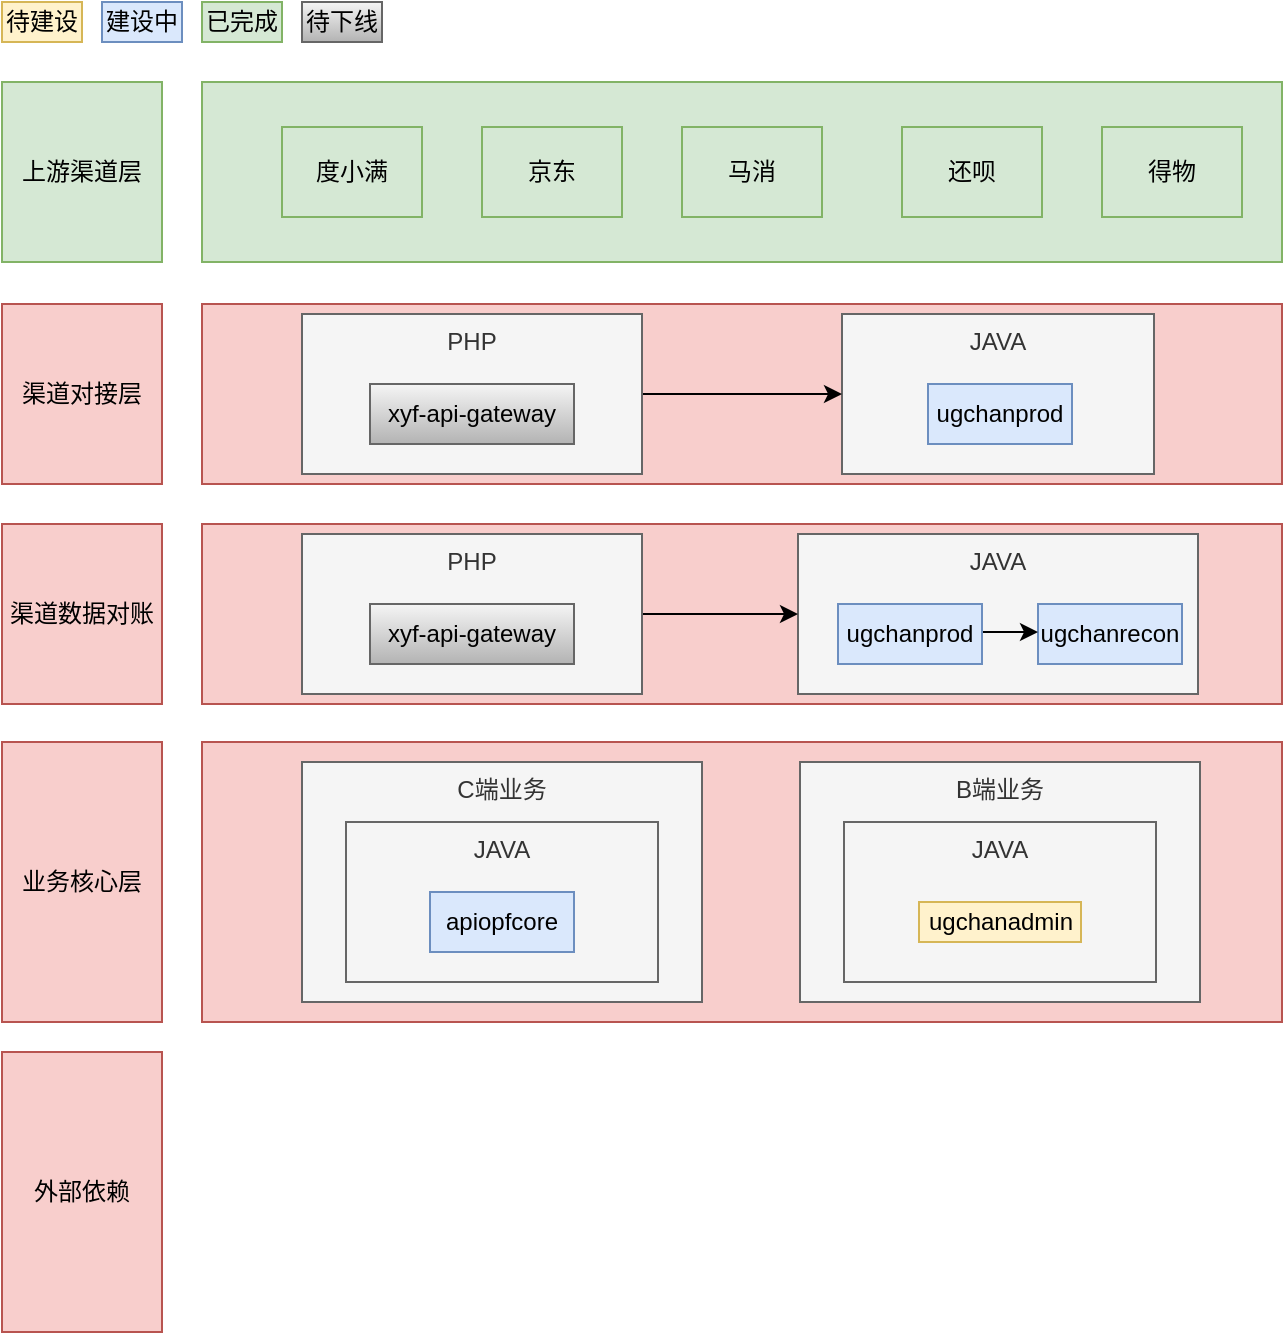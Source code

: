 <mxfile version="26.0.10">
  <diagram id="prtHgNgQTEPvFCAcTncT" name="Page-1">
    <mxGraphModel dx="983" dy="607" grid="1" gridSize="10" guides="1" tooltips="1" connect="1" arrows="1" fold="1" page="1" pageScale="1" pageWidth="827" pageHeight="1169" math="0" shadow="0">
      <root>
        <mxCell id="0" />
        <mxCell id="1" parent="0" />
        <mxCell id="XHcRj8FyIUyCIuukIsDU-2" value="上游渠道层" style="rounded=0;whiteSpace=wrap;html=1;labelBackgroundColor=none;fillColor=#d5e8d4;strokeColor=#82b366;" parent="1" vertex="1">
          <mxGeometry x="70" y="100" width="80" height="90" as="geometry" />
        </mxCell>
        <mxCell id="XHcRj8FyIUyCIuukIsDU-3" value="" style="rounded=0;whiteSpace=wrap;html=1;labelBackgroundColor=none;fillColor=#d5e8d4;strokeColor=#82b366;" parent="1" vertex="1">
          <mxGeometry x="170" y="100" width="540" height="90" as="geometry" />
        </mxCell>
        <mxCell id="XHcRj8FyIUyCIuukIsDU-4" value="度小满" style="rounded=0;whiteSpace=wrap;html=1;labelBackgroundColor=none;fillColor=#d5e8d4;strokeColor=#82b366;" parent="1" vertex="1">
          <mxGeometry x="210" y="122.5" width="70" height="45" as="geometry" />
        </mxCell>
        <mxCell id="XHcRj8FyIUyCIuukIsDU-5" value="京东" style="rounded=0;whiteSpace=wrap;html=1;labelBackgroundColor=none;fillColor=#d5e8d4;strokeColor=#82b366;" parent="1" vertex="1">
          <mxGeometry x="310" y="122.5" width="70" height="45" as="geometry" />
        </mxCell>
        <mxCell id="XHcRj8FyIUyCIuukIsDU-6" value="马消" style="rounded=0;whiteSpace=wrap;html=1;labelBackgroundColor=none;fillColor=#d5e8d4;strokeColor=#82b366;" parent="1" vertex="1">
          <mxGeometry x="410" y="122.5" width="70" height="45" as="geometry" />
        </mxCell>
        <mxCell id="XHcRj8FyIUyCIuukIsDU-7" value="还呗" style="rounded=0;whiteSpace=wrap;html=1;labelBackgroundColor=none;fillColor=#d5e8d4;strokeColor=#82b366;" parent="1" vertex="1">
          <mxGeometry x="520" y="122.5" width="70" height="45" as="geometry" />
        </mxCell>
        <mxCell id="XHcRj8FyIUyCIuukIsDU-8" value="得物" style="rounded=0;whiteSpace=wrap;html=1;labelBackgroundColor=none;fillColor=#d5e8d4;strokeColor=#82b366;" parent="1" vertex="1">
          <mxGeometry x="620" y="122.5" width="70" height="45" as="geometry" />
        </mxCell>
        <mxCell id="XHcRj8FyIUyCIuukIsDU-9" value="渠道对接层" style="rounded=0;whiteSpace=wrap;html=1;labelBackgroundColor=none;fillColor=#f8cecc;strokeColor=#b85450;" parent="1" vertex="1">
          <mxGeometry x="70" y="211" width="80" height="90" as="geometry" />
        </mxCell>
        <mxCell id="XHcRj8FyIUyCIuukIsDU-10" value="" style="rounded=0;whiteSpace=wrap;html=1;labelBackgroundColor=none;fillColor=#f8cecc;strokeColor=#b85450;" parent="1" vertex="1">
          <mxGeometry x="170" y="211" width="540" height="90" as="geometry" />
        </mxCell>
        <mxCell id="XHcRj8FyIUyCIuukIsDU-11" value="JAVA" style="rounded=0;whiteSpace=wrap;html=1;verticalAlign=top;labelBackgroundColor=none;fillColor=#f5f5f5;fontColor=#333333;strokeColor=#666666;" parent="1" vertex="1">
          <mxGeometry x="490" y="216" width="156" height="80" as="geometry" />
        </mxCell>
        <mxCell id="XHcRj8FyIUyCIuukIsDU-12" value="ugchanprod" style="text;html=1;align=center;verticalAlign=middle;whiteSpace=wrap;rounded=0;labelBackgroundColor=none;fillColor=#dae8fc;strokeColor=#6c8ebf;" parent="1" vertex="1">
          <mxGeometry x="533" y="251" width="72" height="30" as="geometry" />
        </mxCell>
        <mxCell id="XHcRj8FyIUyCIuukIsDU-21" style="edgeStyle=orthogonalEdgeStyle;rounded=0;orthogonalLoop=1;jettySize=auto;html=1;" parent="1" source="XHcRj8FyIUyCIuukIsDU-13" target="XHcRj8FyIUyCIuukIsDU-11" edge="1">
          <mxGeometry relative="1" as="geometry" />
        </mxCell>
        <mxCell id="XHcRj8FyIUyCIuukIsDU-13" value="PHP" style="rounded=0;whiteSpace=wrap;html=1;verticalAlign=top;labelBackgroundColor=none;fillColor=#f5f5f5;fontColor=#333333;strokeColor=#666666;" parent="1" vertex="1">
          <mxGeometry x="220" y="216" width="170" height="80" as="geometry" />
        </mxCell>
        <mxCell id="XHcRj8FyIUyCIuukIsDU-14" value="xyf-api-gateway" style="text;html=1;align=center;verticalAlign=middle;whiteSpace=wrap;rounded=0;labelBackgroundColor=none;fillColor=#f5f5f5;gradientColor=#b3b3b3;strokeColor=#666666;" parent="1" vertex="1">
          <mxGeometry x="254" y="251" width="102" height="30" as="geometry" />
        </mxCell>
        <mxCell id="XHcRj8FyIUyCIuukIsDU-15" value="待建设" style="rounded=0;whiteSpace=wrap;html=1;fillColor=#fff2cc;strokeColor=#d6b656;" parent="1" vertex="1">
          <mxGeometry x="70" y="60" width="40" height="20" as="geometry" />
        </mxCell>
        <mxCell id="XHcRj8FyIUyCIuukIsDU-16" value="建设中" style="rounded=0;whiteSpace=wrap;html=1;fillColor=#dae8fc;strokeColor=#6c8ebf;" parent="1" vertex="1">
          <mxGeometry x="120" y="60" width="40" height="20" as="geometry" />
        </mxCell>
        <mxCell id="XHcRj8FyIUyCIuukIsDU-17" value="已完成" style="rounded=0;whiteSpace=wrap;html=1;fillColor=#d5e8d4;strokeColor=#82b366;" parent="1" vertex="1">
          <mxGeometry x="170" y="60" width="40" height="20" as="geometry" />
        </mxCell>
        <mxCell id="XHcRj8FyIUyCIuukIsDU-18" value="待下线" style="rounded=0;whiteSpace=wrap;html=1;fillColor=#f5f5f5;strokeColor=#666666;gradientColor=#b3b3b3;" parent="1" vertex="1">
          <mxGeometry x="220" y="60" width="40" height="20" as="geometry" />
        </mxCell>
        <mxCell id="v9PM_FaOoYrTA3S6MkpD-1" value="渠道数据对账" style="rounded=0;whiteSpace=wrap;html=1;labelBackgroundColor=none;fillColor=#f8cecc;strokeColor=#b85450;" vertex="1" parent="1">
          <mxGeometry x="70" y="321" width="80" height="90" as="geometry" />
        </mxCell>
        <mxCell id="v9PM_FaOoYrTA3S6MkpD-2" value="" style="rounded=0;whiteSpace=wrap;html=1;labelBackgroundColor=none;fillColor=#f8cecc;strokeColor=#b85450;" vertex="1" parent="1">
          <mxGeometry x="170" y="321" width="540" height="90" as="geometry" />
        </mxCell>
        <mxCell id="v9PM_FaOoYrTA3S6MkpD-3" value="JAVA" style="rounded=0;whiteSpace=wrap;html=1;verticalAlign=top;labelBackgroundColor=none;fillColor=#f5f5f5;fontColor=#333333;strokeColor=#666666;" vertex="1" parent="1">
          <mxGeometry x="468" y="326" width="200" height="80" as="geometry" />
        </mxCell>
        <mxCell id="v9PM_FaOoYrTA3S6MkpD-4" value="ugchanrecon" style="text;html=1;align=center;verticalAlign=middle;whiteSpace=wrap;rounded=0;labelBackgroundColor=none;fillColor=#dae8fc;strokeColor=#6c8ebf;" vertex="1" parent="1">
          <mxGeometry x="588" y="361" width="72" height="30" as="geometry" />
        </mxCell>
        <mxCell id="v9PM_FaOoYrTA3S6MkpD-5" style="edgeStyle=orthogonalEdgeStyle;rounded=0;orthogonalLoop=1;jettySize=auto;html=1;" edge="1" parent="1" source="v9PM_FaOoYrTA3S6MkpD-6" target="v9PM_FaOoYrTA3S6MkpD-3">
          <mxGeometry relative="1" as="geometry" />
        </mxCell>
        <mxCell id="v9PM_FaOoYrTA3S6MkpD-6" value="PHP" style="rounded=0;whiteSpace=wrap;html=1;verticalAlign=top;labelBackgroundColor=none;fillColor=#f5f5f5;fontColor=#333333;strokeColor=#666666;" vertex="1" parent="1">
          <mxGeometry x="220" y="326" width="170" height="80" as="geometry" />
        </mxCell>
        <mxCell id="v9PM_FaOoYrTA3S6MkpD-7" value="xyf-api-gateway" style="text;html=1;align=center;verticalAlign=middle;whiteSpace=wrap;rounded=0;labelBackgroundColor=none;fillColor=#f5f5f5;gradientColor=#b3b3b3;strokeColor=#666666;" vertex="1" parent="1">
          <mxGeometry x="254" y="361" width="102" height="30" as="geometry" />
        </mxCell>
        <mxCell id="v9PM_FaOoYrTA3S6MkpD-10" style="edgeStyle=orthogonalEdgeStyle;rounded=0;orthogonalLoop=1;jettySize=auto;html=1;entryX=0;entryY=0.5;entryDx=0;entryDy=0;" edge="1" parent="1">
          <mxGeometry relative="1" as="geometry">
            <mxPoint x="560.0" y="375" as="sourcePoint" />
            <mxPoint x="588" y="375" as="targetPoint" />
          </mxGeometry>
        </mxCell>
        <mxCell id="v9PM_FaOoYrTA3S6MkpD-8" value="ugchanprod" style="text;html=1;align=center;verticalAlign=middle;whiteSpace=wrap;rounded=0;labelBackgroundColor=none;fillColor=#dae8fc;strokeColor=#6c8ebf;" vertex="1" parent="1">
          <mxGeometry x="488" y="361" width="72" height="30" as="geometry" />
        </mxCell>
        <mxCell id="v9PM_FaOoYrTA3S6MkpD-11" value="业务核心层" style="rounded=0;whiteSpace=wrap;html=1;labelBackgroundColor=none;fillColor=#f8cecc;strokeColor=#b85450;" vertex="1" parent="1">
          <mxGeometry x="70" y="430" width="80" height="140" as="geometry" />
        </mxCell>
        <mxCell id="v9PM_FaOoYrTA3S6MkpD-12" value="" style="rounded=0;whiteSpace=wrap;html=1;labelBackgroundColor=none;fillColor=#f8cecc;strokeColor=#b85450;" vertex="1" parent="1">
          <mxGeometry x="170" y="430" width="540" height="140" as="geometry" />
        </mxCell>
        <mxCell id="v9PM_FaOoYrTA3S6MkpD-13" value="C端业务" style="rounded=0;whiteSpace=wrap;html=1;verticalAlign=top;labelBackgroundColor=none;fillColor=#f5f5f5;fontColor=#333333;strokeColor=#666666;" vertex="1" parent="1">
          <mxGeometry x="220" y="440" width="200" height="120" as="geometry" />
        </mxCell>
        <mxCell id="v9PM_FaOoYrTA3S6MkpD-14" value="外部依赖" style="rounded=0;whiteSpace=wrap;html=1;labelBackgroundColor=none;fillColor=#f8cecc;strokeColor=#b85450;" vertex="1" parent="1">
          <mxGeometry x="70" y="585" width="80" height="140" as="geometry" />
        </mxCell>
        <mxCell id="v9PM_FaOoYrTA3S6MkpD-15" value="B端业务" style="rounded=0;whiteSpace=wrap;html=1;verticalAlign=top;labelBackgroundColor=none;fillColor=#f5f5f5;fontColor=#333333;strokeColor=#666666;" vertex="1" parent="1">
          <mxGeometry x="469" y="440" width="200" height="120" as="geometry" />
        </mxCell>
        <mxCell id="v9PM_FaOoYrTA3S6MkpD-16" value="JAVA" style="rounded=0;whiteSpace=wrap;html=1;verticalAlign=top;labelBackgroundColor=none;fillColor=#f5f5f5;fontColor=#333333;strokeColor=#666666;" vertex="1" parent="1">
          <mxGeometry x="491" y="470" width="156" height="80" as="geometry" />
        </mxCell>
        <mxCell id="v9PM_FaOoYrTA3S6MkpD-18" value="ugchanadmin" style="rounded=0;whiteSpace=wrap;html=1;fillColor=#fff2cc;strokeColor=#d6b656;" vertex="1" parent="1">
          <mxGeometry x="528.5" y="510" width="81" height="20" as="geometry" />
        </mxCell>
        <mxCell id="v9PM_FaOoYrTA3S6MkpD-19" value="JAVA" style="rounded=0;whiteSpace=wrap;html=1;verticalAlign=top;labelBackgroundColor=none;fillColor=#f5f5f5;fontColor=#333333;strokeColor=#666666;" vertex="1" parent="1">
          <mxGeometry x="242" y="470" width="156" height="80" as="geometry" />
        </mxCell>
        <mxCell id="v9PM_FaOoYrTA3S6MkpD-20" value="apiopfcore" style="text;html=1;align=center;verticalAlign=middle;whiteSpace=wrap;rounded=0;labelBackgroundColor=none;fillColor=#dae8fc;strokeColor=#6c8ebf;" vertex="1" parent="1">
          <mxGeometry x="284" y="505" width="72" height="30" as="geometry" />
        </mxCell>
      </root>
    </mxGraphModel>
  </diagram>
</mxfile>

